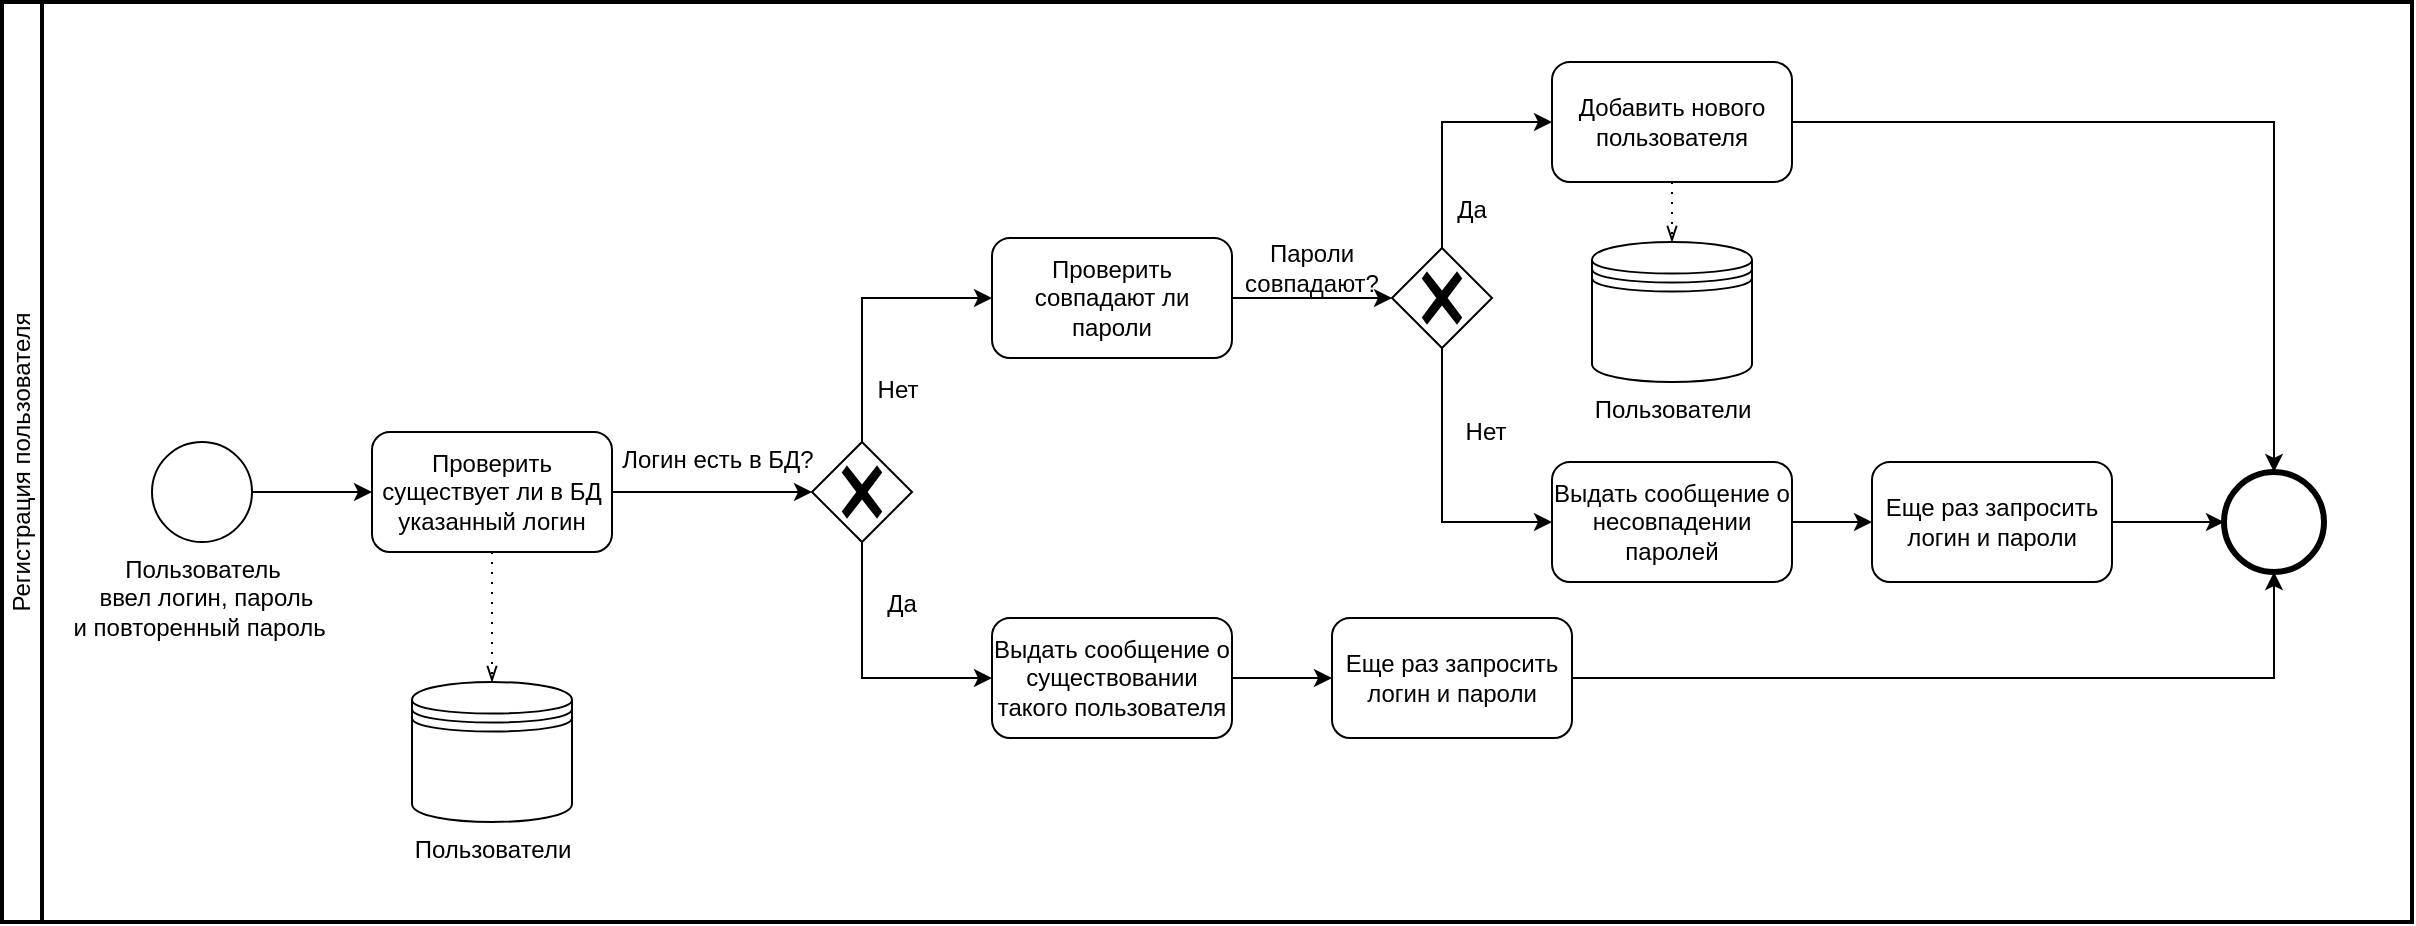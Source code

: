 <mxfile version="21.7.2" type="device" pages="4">
  <diagram id="IUHKwbi85G6vIOEi7Q5l" name="Регистрация">
    <mxGraphModel dx="880" dy="1647" grid="1" gridSize="10" guides="1" tooltips="1" connect="1" arrows="1" fold="1" page="1" pageScale="1" pageWidth="827" pageHeight="1169" math="0" shadow="0">
      <root>
        <mxCell id="0" />
        <mxCell id="1" parent="0" />
        <mxCell id="EwfSzefw4MP4dSd5RLJB-1" value="Регистрация пользователя" style="swimlane;html=1;startSize=20;fontStyle=0;collapsible=0;horizontal=0;swimlaneLine=1;swimlaneFillColor=#ffffff;strokeWidth=2;whiteSpace=wrap;container=0;" vertex="1" parent="1">
          <mxGeometry x="105" y="-290" width="1205" height="460" as="geometry" />
        </mxCell>
        <mxCell id="Vr6z5nPlAouedCiL75sB-1" value="Пользователи" style="shape=datastore;html=1;labelPosition=center;verticalLabelPosition=bottom;align=center;verticalAlign=top;" vertex="1" parent="EwfSzefw4MP4dSd5RLJB-1">
          <mxGeometry x="795" y="120" width="80" height="70" as="geometry" />
        </mxCell>
        <mxCell id="EwfSzefw4MP4dSd5RLJB-30" value="Выдать сообщение о несовпадении паролей" style="rounded=1;whiteSpace=wrap;html=1;" vertex="1" parent="EwfSzefw4MP4dSd5RLJB-1">
          <mxGeometry x="775" y="230" width="120" height="60" as="geometry" />
        </mxCell>
        <mxCell id="EwfSzefw4MP4dSd5RLJB-31" value="Еще раз запросить логин и пароли" style="rounded=1;whiteSpace=wrap;html=1;" vertex="1" parent="EwfSzefw4MP4dSd5RLJB-1">
          <mxGeometry x="935" y="230" width="120" height="60" as="geometry" />
        </mxCell>
        <mxCell id="EwfSzefw4MP4dSd5RLJB-29" style="edgeStyle=orthogonalEdgeStyle;rounded=0;orthogonalLoop=1;jettySize=auto;html=1;exitX=1;exitY=0.5;exitDx=0;exitDy=0;entryX=0;entryY=0.5;entryDx=0;entryDy=0;" edge="1" parent="EwfSzefw4MP4dSd5RLJB-1" source="EwfSzefw4MP4dSd5RLJB-30" target="EwfSzefw4MP4dSd5RLJB-31">
          <mxGeometry relative="1" as="geometry" />
        </mxCell>
        <mxCell id="EwfSzefw4MP4dSd5RLJB-2" value="" style="points=[[0.145,0.145,0],[0.5,0,0],[0.855,0.145,0],[1,0.5,0],[0.855,0.855,0],[0.5,1,0],[0.145,0.855,0],[0,0.5,0]];shape=mxgraph.bpmn.event;html=1;verticalLabelPosition=bottom;labelBackgroundColor=#ffffff;verticalAlign=top;align=center;perimeter=ellipsePerimeter;outlineConnect=0;aspect=fixed;outline=end;symbol=terminate2;" vertex="1" parent="EwfSzefw4MP4dSd5RLJB-1">
          <mxGeometry x="1111" y="235" width="50" height="50" as="geometry" />
        </mxCell>
        <mxCell id="EwfSzefw4MP4dSd5RLJB-26" style="edgeStyle=orthogonalEdgeStyle;rounded=0;orthogonalLoop=1;jettySize=auto;html=1;exitX=1;exitY=0.5;exitDx=0;exitDy=0;" edge="1" parent="EwfSzefw4MP4dSd5RLJB-1" source="EwfSzefw4MP4dSd5RLJB-31" target="EwfSzefw4MP4dSd5RLJB-2">
          <mxGeometry relative="1" as="geometry" />
        </mxCell>
        <mxCell id="Vr6z5nPlAouedCiL75sB-3" value="Нет" style="text;html=1;strokeColor=none;fillColor=none;align=center;verticalAlign=middle;whiteSpace=wrap;rounded=0;" vertex="1" parent="EwfSzefw4MP4dSd5RLJB-1">
          <mxGeometry x="712" y="200" width="60" height="30" as="geometry" />
        </mxCell>
        <mxCell id="tXUPGV1lvrhoMyv2mvbn-11" style="edgeStyle=orthogonalEdgeStyle;rounded=0;orthogonalLoop=1;jettySize=auto;html=1;exitX=1;exitY=0.5;exitDx=0;exitDy=0;" edge="1" parent="EwfSzefw4MP4dSd5RLJB-1" source="tXUPGV1lvrhoMyv2mvbn-9" target="EwfSzefw4MP4dSd5RLJB-2">
          <mxGeometry relative="1" as="geometry" />
        </mxCell>
        <mxCell id="tXUPGV1lvrhoMyv2mvbn-9" value="Еще раз запросить логин и пароли" style="rounded=1;whiteSpace=wrap;html=1;" vertex="1" parent="EwfSzefw4MP4dSd5RLJB-1">
          <mxGeometry x="665" y="308" width="120" height="60" as="geometry" />
        </mxCell>
        <mxCell id="EwfSzefw4MP4dSd5RLJB-4" style="edgeStyle=orthogonalEdgeStyle;rounded=0;orthogonalLoop=1;jettySize=auto;html=1;exitX=1;exitY=0.5;exitDx=0;exitDy=0;exitPerimeter=0;" edge="1" parent="1" source="EwfSzefw4MP4dSd5RLJB-5" target="EwfSzefw4MP4dSd5RLJB-7">
          <mxGeometry relative="1" as="geometry" />
        </mxCell>
        <mxCell id="EwfSzefw4MP4dSd5RLJB-5" value="Пользователь&lt;br&gt;&amp;nbsp;ввел логин, пароль &lt;br&gt;и повторенный пароль&amp;nbsp;" style="points=[[0.145,0.145,0],[0.5,0,0],[0.855,0.145,0],[1,0.5,0],[0.855,0.855,0],[0.5,1,0],[0.145,0.855,0],[0,0.5,0]];shape=mxgraph.bpmn.event;html=1;verticalLabelPosition=bottom;labelBackgroundColor=#ffffff;verticalAlign=top;align=center;perimeter=ellipsePerimeter;outlineConnect=0;aspect=fixed;outline=standard;symbol=general;" vertex="1" parent="1">
          <mxGeometry x="180" y="-70" width="50" height="50" as="geometry" />
        </mxCell>
        <mxCell id="EwfSzefw4MP4dSd5RLJB-6" style="edgeStyle=orthogonalEdgeStyle;rounded=0;orthogonalLoop=1;jettySize=auto;html=1;exitX=1;exitY=0.5;exitDx=0;exitDy=0;" edge="1" parent="1" source="EwfSzefw4MP4dSd5RLJB-7" target="EwfSzefw4MP4dSd5RLJB-10">
          <mxGeometry relative="1" as="geometry" />
        </mxCell>
        <mxCell id="EwfSzefw4MP4dSd5RLJB-7" value="Проверить существует ли в БД указанный логин" style="rounded=1;whiteSpace=wrap;html=1;" vertex="1" parent="1">
          <mxGeometry x="290" y="-75" width="120" height="60" as="geometry" />
        </mxCell>
        <mxCell id="EwfSzefw4MP4dSd5RLJB-8" style="edgeStyle=orthogonalEdgeStyle;rounded=0;orthogonalLoop=1;jettySize=auto;html=1;exitX=0.5;exitY=1;exitDx=0;exitDy=0;exitPerimeter=0;entryX=0;entryY=0.5;entryDx=0;entryDy=0;" edge="1" parent="1" source="EwfSzefw4MP4dSd5RLJB-10" target="EwfSzefw4MP4dSd5RLJB-15">
          <mxGeometry relative="1" as="geometry" />
        </mxCell>
        <mxCell id="EwfSzefw4MP4dSd5RLJB-9" style="edgeStyle=orthogonalEdgeStyle;rounded=0;orthogonalLoop=1;jettySize=auto;html=1;exitX=0.5;exitY=0;exitDx=0;exitDy=0;exitPerimeter=0;entryX=0;entryY=0.5;entryDx=0;entryDy=0;" edge="1" parent="1" source="EwfSzefw4MP4dSd5RLJB-10" target="EwfSzefw4MP4dSd5RLJB-18">
          <mxGeometry relative="1" as="geometry" />
        </mxCell>
        <mxCell id="EwfSzefw4MP4dSd5RLJB-10" value="" style="points=[[0.25,0.25,0],[0.5,0,0],[0.75,0.25,0],[1,0.5,0],[0.75,0.75,0],[0.5,1,0],[0.25,0.75,0],[0,0.5,0]];shape=mxgraph.bpmn.gateway2;html=1;verticalLabelPosition=bottom;labelBackgroundColor=#ffffff;verticalAlign=top;align=center;perimeter=rhombusPerimeter;outlineConnect=0;outline=none;symbol=none;gwType=exclusive;" vertex="1" parent="1">
          <mxGeometry x="510" y="-70" width="50" height="50" as="geometry" />
        </mxCell>
        <mxCell id="EwfSzefw4MP4dSd5RLJB-11" value="Пользователи" style="shape=datastore;html=1;labelPosition=center;verticalLabelPosition=bottom;align=center;verticalAlign=top;" vertex="1" parent="1">
          <mxGeometry x="310" y="50" width="80" height="70" as="geometry" />
        </mxCell>
        <mxCell id="EwfSzefw4MP4dSd5RLJB-12" value="" style="edgeStyle=elbowEdgeStyle;fontSize=12;html=1;endFill=0;startFill=0;endSize=6;startSize=6;dashed=1;dashPattern=1 4;endArrow=openThin;startArrow=none;rounded=0;entryX=0.5;entryY=0;entryDx=0;entryDy=0;exitX=0.5;exitY=1;exitDx=0;exitDy=0;" edge="1" parent="1" source="EwfSzefw4MP4dSd5RLJB-7" target="EwfSzefw4MP4dSd5RLJB-11">
          <mxGeometry width="160" relative="1" as="geometry">
            <mxPoint x="440" y="-50" as="sourcePoint" />
            <mxPoint x="600" y="-50" as="targetPoint" />
          </mxGeometry>
        </mxCell>
        <mxCell id="EwfSzefw4MP4dSd5RLJB-13" value="Логин есть в БД?" style="text;html=1;strokeColor=none;fillColor=none;align=center;verticalAlign=middle;whiteSpace=wrap;rounded=0;" vertex="1" parent="1">
          <mxGeometry x="413" y="-76" width="100" height="30" as="geometry" />
        </mxCell>
        <mxCell id="EwfSzefw4MP4dSd5RLJB-14" value="Нет" style="text;html=1;strokeColor=none;fillColor=none;align=center;verticalAlign=middle;whiteSpace=wrap;rounded=0;" vertex="1" parent="1">
          <mxGeometry x="523" y="-111" width="60" height="30" as="geometry" />
        </mxCell>
        <mxCell id="tXUPGV1lvrhoMyv2mvbn-10" style="edgeStyle=orthogonalEdgeStyle;rounded=0;orthogonalLoop=1;jettySize=auto;html=1;exitX=1;exitY=0.5;exitDx=0;exitDy=0;" edge="1" parent="1" source="EwfSzefw4MP4dSd5RLJB-15" target="tXUPGV1lvrhoMyv2mvbn-9">
          <mxGeometry relative="1" as="geometry" />
        </mxCell>
        <mxCell id="EwfSzefw4MP4dSd5RLJB-15" value="Выдать сообщение о существовании такого пользователя" style="rounded=1;whiteSpace=wrap;html=1;" vertex="1" parent="1">
          <mxGeometry x="600" y="18" width="120" height="60" as="geometry" />
        </mxCell>
        <mxCell id="EwfSzefw4MP4dSd5RLJB-16" value="Да" style="text;html=1;strokeColor=none;fillColor=none;align=center;verticalAlign=middle;whiteSpace=wrap;rounded=0;" vertex="1" parent="1">
          <mxGeometry x="525" y="-4" width="60" height="30" as="geometry" />
        </mxCell>
        <mxCell id="EwfSzefw4MP4dSd5RLJB-17" style="edgeStyle=orthogonalEdgeStyle;rounded=0;orthogonalLoop=1;jettySize=auto;html=1;exitX=1;exitY=0.5;exitDx=0;exitDy=0;" edge="1" parent="1" source="EwfSzefw4MP4dSd5RLJB-18" target="EwfSzefw4MP4dSd5RLJB-23">
          <mxGeometry relative="1" as="geometry" />
        </mxCell>
        <mxCell id="EwfSzefw4MP4dSd5RLJB-18" value="Проверить совпадают ли пароли" style="rounded=1;whiteSpace=wrap;html=1;" vertex="1" parent="1">
          <mxGeometry x="600" y="-172" width="120" height="60" as="geometry" />
        </mxCell>
        <mxCell id="EwfSzefw4MP4dSd5RLJB-21" style="edgeStyle=orthogonalEdgeStyle;rounded=0;orthogonalLoop=1;jettySize=auto;html=1;exitX=0.5;exitY=0;exitDx=0;exitDy=0;exitPerimeter=0;entryX=0;entryY=0.5;entryDx=0;entryDy=0;" edge="1" parent="1" source="EwfSzefw4MP4dSd5RLJB-23" target="EwfSzefw4MP4dSd5RLJB-27">
          <mxGeometry relative="1" as="geometry">
            <Array as="points">
              <mxPoint x="825" y="-230" />
              <mxPoint x="880" y="-230" />
            </Array>
          </mxGeometry>
        </mxCell>
        <mxCell id="EwfSzefw4MP4dSd5RLJB-22" style="edgeStyle=orthogonalEdgeStyle;rounded=0;orthogonalLoop=1;jettySize=auto;html=1;exitX=0.5;exitY=1;exitDx=0;exitDy=0;exitPerimeter=0;entryX=0;entryY=0.5;entryDx=0;entryDy=0;" edge="1" parent="1" source="EwfSzefw4MP4dSd5RLJB-23" target="EwfSzefw4MP4dSd5RLJB-30">
          <mxGeometry relative="1" as="geometry" />
        </mxCell>
        <mxCell id="EwfSzefw4MP4dSd5RLJB-23" value="" style="points=[[0.25,0.25,0],[0.5,0,0],[0.75,0.25,0],[1,0.5,0],[0.75,0.75,0],[0.5,1,0],[0.25,0.75,0],[0,0.5,0]];shape=mxgraph.bpmn.gateway2;html=1;verticalLabelPosition=bottom;labelBackgroundColor=#ffffff;verticalAlign=top;align=center;perimeter=rhombusPerimeter;outlineConnect=0;outline=none;symbol=none;gwType=exclusive;" vertex="1" parent="1">
          <mxGeometry x="800" y="-167" width="50" height="50" as="geometry" />
        </mxCell>
        <mxCell id="EwfSzefw4MP4dSd5RLJB-24" value="Пароли совпадают?" style="text;html=1;strokeColor=none;fillColor=none;align=center;verticalAlign=middle;whiteSpace=wrap;rounded=0;" vertex="1" parent="1">
          <mxGeometry x="720" y="-172" width="80" height="30" as="geometry" />
        </mxCell>
        <mxCell id="EwfSzefw4MP4dSd5RLJB-25" style="edgeStyle=orthogonalEdgeStyle;rounded=0;orthogonalLoop=1;jettySize=auto;html=1;exitX=1;exitY=0.5;exitDx=0;exitDy=0;" edge="1" parent="1" source="EwfSzefw4MP4dSd5RLJB-27" target="EwfSzefw4MP4dSd5RLJB-2">
          <mxGeometry relative="1" as="geometry" />
        </mxCell>
        <mxCell id="EwfSzefw4MP4dSd5RLJB-27" value="Добавить нового пользователя" style="rounded=1;whiteSpace=wrap;html=1;" vertex="1" parent="1">
          <mxGeometry x="880" y="-260" width="120" height="60" as="geometry" />
        </mxCell>
        <mxCell id="EwfSzefw4MP4dSd5RLJB-28" value="Да" style="text;html=1;strokeColor=none;fillColor=none;align=center;verticalAlign=middle;whiteSpace=wrap;rounded=0;" vertex="1" parent="1">
          <mxGeometry x="810" y="-201" width="60" height="30" as="geometry" />
        </mxCell>
        <mxCell id="Vr6z5nPlAouedCiL75sB-2" value="" style="edgeStyle=elbowEdgeStyle;fontSize=12;html=1;endFill=0;startFill=0;endSize=6;startSize=6;dashed=1;dashPattern=1 4;endArrow=openThin;startArrow=none;rounded=0;entryX=0.5;entryY=0;entryDx=0;entryDy=0;exitX=0.5;exitY=1;exitDx=0;exitDy=0;" edge="1" parent="1" source="EwfSzefw4MP4dSd5RLJB-27" target="Vr6z5nPlAouedCiL75sB-1">
          <mxGeometry width="160" relative="1" as="geometry">
            <mxPoint x="670" y="-102" as="sourcePoint" />
            <mxPoint x="670" y="-80" as="targetPoint" />
            <Array as="points" />
          </mxGeometry>
        </mxCell>
      </root>
    </mxGraphModel>
  </diagram>
  <diagram id="RIQlFiLNW2LQsEdQqm2-" name="Авторизация">
    <mxGraphModel dx="880" dy="1647" grid="1" gridSize="10" guides="1" tooltips="1" connect="1" arrows="1" fold="1" page="1" pageScale="1" pageWidth="827" pageHeight="1169" math="0" shadow="0">
      <root>
        <mxCell id="0" />
        <mxCell id="1" parent="0" />
        <mxCell id="PmYdPgeI8VoJaGkIcccK-1" value="Авторизация пользователя" style="swimlane;html=1;startSize=20;fontStyle=0;collapsible=0;horizontal=0;swimlaneLine=1;swimlaneFillColor=#ffffff;strokeWidth=2;whiteSpace=wrap;container=0;" parent="1" vertex="1">
          <mxGeometry x="105" y="-290" width="1205" height="460" as="geometry" />
        </mxCell>
        <mxCell id="YvSCc1emTRpeOwC3bba1-1" value="Еще раз запросить логин и пароль" style="rounded=1;whiteSpace=wrap;html=1;" vertex="1" parent="PmYdPgeI8VoJaGkIcccK-1">
          <mxGeometry x="660" y="308" width="120" height="60" as="geometry" />
        </mxCell>
        <mxCell id="PmYdPgeI8VoJaGkIcccK-28" value="" style="points=[[0.145,0.145,0],[0.5,0,0],[0.855,0.145,0],[1,0.5,0],[0.855,0.855,0],[0.5,1,0],[0.145,0.855,0],[0,0.5,0]];shape=mxgraph.bpmn.event;html=1;verticalLabelPosition=bottom;labelBackgroundColor=#ffffff;verticalAlign=top;align=center;perimeter=ellipsePerimeter;outlineConnect=0;aspect=fixed;outline=end;symbol=terminate2;" parent="1" vertex="1">
          <mxGeometry x="1220" y="-85" width="50" height="50" as="geometry" />
        </mxCell>
        <mxCell id="PmYdPgeI8VoJaGkIcccK-2" style="edgeStyle=orthogonalEdgeStyle;rounded=0;orthogonalLoop=1;jettySize=auto;html=1;exitX=1;exitY=0.5;exitDx=0;exitDy=0;exitPerimeter=0;" parent="1" source="PmYdPgeI8VoJaGkIcccK-3" target="PmYdPgeI8VoJaGkIcccK-5" edge="1">
          <mxGeometry relative="1" as="geometry" />
        </mxCell>
        <mxCell id="PmYdPgeI8VoJaGkIcccK-3" value="Пользователь&lt;br&gt;&amp;nbsp;ввел логин и пароль" style="points=[[0.145,0.145,0],[0.5,0,0],[0.855,0.145,0],[1,0.5,0],[0.855,0.855,0],[0.5,1,0],[0.145,0.855,0],[0,0.5,0]];shape=mxgraph.bpmn.event;html=1;verticalLabelPosition=bottom;labelBackgroundColor=#ffffff;verticalAlign=top;align=center;perimeter=ellipsePerimeter;outlineConnect=0;aspect=fixed;outline=standard;symbol=general;" parent="1" vertex="1">
          <mxGeometry x="180" y="-70" width="50" height="50" as="geometry" />
        </mxCell>
        <mxCell id="PmYdPgeI8VoJaGkIcccK-4" style="edgeStyle=orthogonalEdgeStyle;rounded=0;orthogonalLoop=1;jettySize=auto;html=1;exitX=1;exitY=0.5;exitDx=0;exitDy=0;" parent="1" source="PmYdPgeI8VoJaGkIcccK-5" target="PmYdPgeI8VoJaGkIcccK-8" edge="1">
          <mxGeometry relative="1" as="geometry" />
        </mxCell>
        <mxCell id="PmYdPgeI8VoJaGkIcccK-5" value="Проверить существует ли в БД указанный логин" style="rounded=1;whiteSpace=wrap;html=1;" parent="1" vertex="1">
          <mxGeometry x="290" y="-75" width="120" height="60" as="geometry" />
        </mxCell>
        <mxCell id="PmYdPgeI8VoJaGkIcccK-7" style="edgeStyle=orthogonalEdgeStyle;rounded=0;orthogonalLoop=1;jettySize=auto;html=1;exitX=0.5;exitY=1;exitDx=0;exitDy=0;exitPerimeter=0;entryX=0;entryY=0.5;entryDx=0;entryDy=0;" parent="1" source="PmYdPgeI8VoJaGkIcccK-8" target="PmYdPgeI8VoJaGkIcccK-16" edge="1">
          <mxGeometry relative="1" as="geometry" />
        </mxCell>
        <mxCell id="CYoVMvIudSAeFREk5mlt-17" style="edgeStyle=orthogonalEdgeStyle;rounded=0;orthogonalLoop=1;jettySize=auto;html=1;exitX=0.5;exitY=0;exitDx=0;exitDy=0;exitPerimeter=0;entryX=0;entryY=0.5;entryDx=0;entryDy=0;" parent="1" source="PmYdPgeI8VoJaGkIcccK-8" target="CYoVMvIudSAeFREk5mlt-7" edge="1">
          <mxGeometry relative="1" as="geometry" />
        </mxCell>
        <mxCell id="PmYdPgeI8VoJaGkIcccK-8" value="" style="points=[[0.25,0.25,0],[0.5,0,0],[0.75,0.25,0],[1,0.5,0],[0.75,0.75,0],[0.5,1,0],[0.25,0.75,0],[0,0.5,0]];shape=mxgraph.bpmn.gateway2;html=1;verticalLabelPosition=bottom;labelBackgroundColor=#ffffff;verticalAlign=top;align=center;perimeter=rhombusPerimeter;outlineConnect=0;outline=none;symbol=none;gwType=exclusive;" parent="1" vertex="1">
          <mxGeometry x="510" y="-70" width="50" height="50" as="geometry" />
        </mxCell>
        <mxCell id="PmYdPgeI8VoJaGkIcccK-9" value="Пользователи" style="shape=datastore;html=1;labelPosition=center;verticalLabelPosition=bottom;align=center;verticalAlign=top;" parent="1" vertex="1">
          <mxGeometry x="310" y="50" width="80" height="70" as="geometry" />
        </mxCell>
        <mxCell id="PmYdPgeI8VoJaGkIcccK-10" value="" style="edgeStyle=elbowEdgeStyle;fontSize=12;html=1;endFill=0;startFill=0;endSize=6;startSize=6;dashed=1;dashPattern=1 4;endArrow=openThin;startArrow=none;rounded=0;entryX=0.5;entryY=0;entryDx=0;entryDy=0;exitX=0.5;exitY=1;exitDx=0;exitDy=0;" parent="1" source="PmYdPgeI8VoJaGkIcccK-5" target="PmYdPgeI8VoJaGkIcccK-9" edge="1">
          <mxGeometry width="160" relative="1" as="geometry">
            <mxPoint x="440" y="-50" as="sourcePoint" />
            <mxPoint x="600" y="-50" as="targetPoint" />
          </mxGeometry>
        </mxCell>
        <mxCell id="PmYdPgeI8VoJaGkIcccK-11" value="Логин есть в БД?" style="text;html=1;strokeColor=none;fillColor=none;align=center;verticalAlign=middle;whiteSpace=wrap;rounded=0;" parent="1" vertex="1">
          <mxGeometry x="413" y="-76" width="100" height="30" as="geometry" />
        </mxCell>
        <mxCell id="PmYdPgeI8VoJaGkIcccK-14" value="Да" style="text;html=1;strokeColor=none;fillColor=none;align=center;verticalAlign=middle;whiteSpace=wrap;rounded=0;" parent="1" vertex="1">
          <mxGeometry x="523" y="-111" width="60" height="30" as="geometry" />
        </mxCell>
        <mxCell id="YvSCc1emTRpeOwC3bba1-2" style="edgeStyle=orthogonalEdgeStyle;rounded=0;orthogonalLoop=1;jettySize=auto;html=1;exitX=1;exitY=0.5;exitDx=0;exitDy=0;" edge="1" parent="1" source="PmYdPgeI8VoJaGkIcccK-16" target="YvSCc1emTRpeOwC3bba1-1">
          <mxGeometry relative="1" as="geometry" />
        </mxCell>
        <mxCell id="PmYdPgeI8VoJaGkIcccK-16" value="Выдать сообщение о некорректности логина" style="rounded=1;whiteSpace=wrap;html=1;" parent="1" vertex="1">
          <mxGeometry x="600" y="18" width="120" height="60" as="geometry" />
        </mxCell>
        <mxCell id="PmYdPgeI8VoJaGkIcccK-17" value="Нет" style="text;html=1;strokeColor=none;fillColor=none;align=center;verticalAlign=middle;whiteSpace=wrap;rounded=0;" parent="1" vertex="1">
          <mxGeometry x="525" y="-4" width="60" height="30" as="geometry" />
        </mxCell>
        <mxCell id="CYoVMvIudSAeFREk5mlt-13" style="edgeStyle=orthogonalEdgeStyle;rounded=0;orthogonalLoop=1;jettySize=auto;html=1;exitX=1;exitY=0.5;exitDx=0;exitDy=0;" parent="1" source="CYoVMvIudSAeFREk5mlt-7" target="CYoVMvIudSAeFREk5mlt-12" edge="1">
          <mxGeometry relative="1" as="geometry" />
        </mxCell>
        <mxCell id="CYoVMvIudSAeFREk5mlt-7" value="Проверить соответствует ли пароль логину&amp;nbsp;" style="rounded=1;whiteSpace=wrap;html=1;" parent="1" vertex="1">
          <mxGeometry x="600" y="-172" width="120" height="60" as="geometry" />
        </mxCell>
        <mxCell id="CYoVMvIudSAeFREk5mlt-9" value="Пользователи" style="shape=datastore;html=1;labelPosition=center;verticalLabelPosition=bottom;align=center;verticalAlign=top;" parent="1" vertex="1">
          <mxGeometry x="620" y="-90" width="80" height="70" as="geometry" />
        </mxCell>
        <mxCell id="CYoVMvIudSAeFREk5mlt-11" value="" style="edgeStyle=elbowEdgeStyle;fontSize=12;html=1;endFill=0;startFill=0;endSize=6;startSize=6;dashed=1;dashPattern=1 4;endArrow=openThin;startArrow=none;rounded=0;entryX=0.5;entryY=0;entryDx=0;entryDy=0;exitX=0.5;exitY=1;exitDx=0;exitDy=0;" parent="1" source="CYoVMvIudSAeFREk5mlt-7" target="CYoVMvIudSAeFREk5mlt-9" edge="1">
          <mxGeometry width="160" relative="1" as="geometry">
            <mxPoint x="360" y="-5" as="sourcePoint" />
            <mxPoint x="360" y="60" as="targetPoint" />
            <Array as="points" />
          </mxGeometry>
        </mxCell>
        <mxCell id="CYoVMvIudSAeFREk5mlt-19" style="edgeStyle=orthogonalEdgeStyle;rounded=0;orthogonalLoop=1;jettySize=auto;html=1;exitX=0.5;exitY=0;exitDx=0;exitDy=0;exitPerimeter=0;entryX=0;entryY=0.5;entryDx=0;entryDy=0;" parent="1" source="CYoVMvIudSAeFREk5mlt-12" target="CYoVMvIudSAeFREk5mlt-18" edge="1">
          <mxGeometry relative="1" as="geometry">
            <Array as="points">
              <mxPoint x="825" y="-230" />
              <mxPoint x="880" y="-230" />
            </Array>
          </mxGeometry>
        </mxCell>
        <mxCell id="CYoVMvIudSAeFREk5mlt-29" style="edgeStyle=orthogonalEdgeStyle;rounded=0;orthogonalLoop=1;jettySize=auto;html=1;exitX=0.5;exitY=1;exitDx=0;exitDy=0;exitPerimeter=0;entryX=0;entryY=0.5;entryDx=0;entryDy=0;" parent="1" source="CYoVMvIudSAeFREk5mlt-12" target="CYoVMvIudSAeFREk5mlt-28" edge="1">
          <mxGeometry relative="1" as="geometry" />
        </mxCell>
        <mxCell id="CYoVMvIudSAeFREk5mlt-12" value="" style="points=[[0.25,0.25,0],[0.5,0,0],[0.75,0.25,0],[1,0.5,0],[0.75,0.75,0],[0.5,1,0],[0.25,0.75,0],[0,0.5,0]];shape=mxgraph.bpmn.gateway2;html=1;verticalLabelPosition=bottom;labelBackgroundColor=#ffffff;verticalAlign=top;align=center;perimeter=rhombusPerimeter;outlineConnect=0;outline=none;symbol=none;gwType=exclusive;" parent="1" vertex="1">
          <mxGeometry x="800" y="-167" width="50" height="50" as="geometry" />
        </mxCell>
        <mxCell id="CYoVMvIudSAeFREk5mlt-16" value="Правильный ли пароль?" style="text;html=1;strokeColor=none;fillColor=none;align=center;verticalAlign=middle;whiteSpace=wrap;rounded=0;" parent="1" vertex="1">
          <mxGeometry x="720" y="-172" width="80" height="30" as="geometry" />
        </mxCell>
        <mxCell id="CYoVMvIudSAeFREk5mlt-32" style="edgeStyle=orthogonalEdgeStyle;rounded=0;orthogonalLoop=1;jettySize=auto;html=1;exitX=1;exitY=0.5;exitDx=0;exitDy=0;" parent="1" source="CYoVMvIudSAeFREk5mlt-18" target="PmYdPgeI8VoJaGkIcccK-28" edge="1">
          <mxGeometry relative="1" as="geometry" />
        </mxCell>
        <mxCell id="CYoVMvIudSAeFREk5mlt-33" style="edgeStyle=orthogonalEdgeStyle;rounded=0;orthogonalLoop=1;jettySize=auto;html=1;exitX=1;exitY=0.5;exitDx=0;exitDy=0;" parent="1" source="CYoVMvIudSAeFREk5mlt-30" target="PmYdPgeI8VoJaGkIcccK-28" edge="1">
          <mxGeometry relative="1" as="geometry" />
        </mxCell>
        <mxCell id="CYoVMvIudSAeFREk5mlt-18" value="Дать доступ пользователю к личному кабинету" style="rounded=1;whiteSpace=wrap;html=1;" parent="1" vertex="1">
          <mxGeometry x="880" y="-260" width="120" height="60" as="geometry" />
        </mxCell>
        <mxCell id="CYoVMvIudSAeFREk5mlt-20" value="Да" style="text;html=1;strokeColor=none;fillColor=none;align=center;verticalAlign=middle;whiteSpace=wrap;rounded=0;" parent="1" vertex="1">
          <mxGeometry x="810" y="-201" width="60" height="30" as="geometry" />
        </mxCell>
        <mxCell id="CYoVMvIudSAeFREk5mlt-31" style="edgeStyle=orthogonalEdgeStyle;rounded=0;orthogonalLoop=1;jettySize=auto;html=1;exitX=1;exitY=0.5;exitDx=0;exitDy=0;entryX=0;entryY=0.5;entryDx=0;entryDy=0;" parent="1" source="CYoVMvIudSAeFREk5mlt-28" target="CYoVMvIudSAeFREk5mlt-30" edge="1">
          <mxGeometry relative="1" as="geometry" />
        </mxCell>
        <mxCell id="CYoVMvIudSAeFREk5mlt-28" value="Выдать сообщение о некорректности пароля" style="rounded=1;whiteSpace=wrap;html=1;" parent="1" vertex="1">
          <mxGeometry x="880" y="-90" width="120" height="60" as="geometry" />
        </mxCell>
        <mxCell id="CYoVMvIudSAeFREk5mlt-30" value="Еще раз запросить логин и пароль" style="rounded=1;whiteSpace=wrap;html=1;" parent="1" vertex="1">
          <mxGeometry x="1040" y="-90" width="120" height="60" as="geometry" />
        </mxCell>
        <mxCell id="YvSCc1emTRpeOwC3bba1-3" style="edgeStyle=orthogonalEdgeStyle;rounded=0;orthogonalLoop=1;jettySize=auto;html=1;exitX=1;exitY=0.5;exitDx=0;exitDy=0;entryX=0.5;entryY=1;entryDx=0;entryDy=0;entryPerimeter=0;" edge="1" parent="1" source="YvSCc1emTRpeOwC3bba1-1" target="PmYdPgeI8VoJaGkIcccK-28">
          <mxGeometry relative="1" as="geometry" />
        </mxCell>
      </root>
    </mxGraphModel>
  </diagram>
  <diagram id="JgWmcChnruEpAp_GRVAy" name="Добавление на книжную полку">
    <mxGraphModel dx="880" dy="478" grid="1" gridSize="10" guides="1" tooltips="1" connect="1" arrows="1" fold="1" page="1" pageScale="1" pageWidth="827" pageHeight="1169" math="0" shadow="0">
      <root>
        <mxCell id="0" />
        <mxCell id="1" parent="0" />
        <mxCell id="wkkCPabIOAsNCVglUYBx-15" value="Добавление книги на &quot;книжную полку&quot;" style="swimlane;html=1;startSize=20;fontStyle=0;collapsible=0;horizontal=0;swimlaneLine=1;swimlaneFillColor=#ffffff;strokeWidth=2;whiteSpace=wrap;" parent="1" vertex="1">
          <mxGeometry x="120" y="180" width="1020" height="370" as="geometry" />
        </mxCell>
        <mxCell id="wkkCPabIOAsNCVglUYBx-26" style="edgeStyle=orthogonalEdgeStyle;rounded=0;orthogonalLoop=1;jettySize=auto;html=1;exitX=1;exitY=0.5;exitDx=0;exitDy=0;exitPerimeter=0;" parent="wkkCPabIOAsNCVglUYBx-15" source="wkkCPabIOAsNCVglUYBx-18" target="wkkCPabIOAsNCVglUYBx-24" edge="1">
          <mxGeometry relative="1" as="geometry" />
        </mxCell>
        <mxCell id="wkkCPabIOAsNCVglUYBx-18" value="Пользователь&lt;br&gt;&amp;nbsp;использовал &lt;br&gt;поиск книг" style="points=[[0.145,0.145,0],[0.5,0,0],[0.855,0.145,0],[1,0.5,0],[0.855,0.855,0],[0.5,1,0],[0.145,0.855,0],[0,0.5,0]];shape=mxgraph.bpmn.event;html=1;verticalLabelPosition=bottom;labelBackgroundColor=#ffffff;verticalAlign=top;align=center;perimeter=ellipsePerimeter;outlineConnect=0;aspect=fixed;outline=standard;symbol=general;" parent="wkkCPabIOAsNCVglUYBx-15" vertex="1">
          <mxGeometry x="70" y="140" width="50" height="50" as="geometry" />
        </mxCell>
        <mxCell id="wkkCPabIOAsNCVglUYBx-33" style="edgeStyle=orthogonalEdgeStyle;rounded=0;orthogonalLoop=1;jettySize=auto;html=1;exitX=1;exitY=0.5;exitDx=0;exitDy=0;" parent="wkkCPabIOAsNCVglUYBx-15" source="wkkCPabIOAsNCVglUYBx-24" target="wkkCPabIOAsNCVglUYBx-27" edge="1">
          <mxGeometry relative="1" as="geometry" />
        </mxCell>
        <mxCell id="wkkCPabIOAsNCVglUYBx-24" value="Выполнить поиск подходящих книг" style="rounded=1;whiteSpace=wrap;html=1;" parent="wkkCPabIOAsNCVglUYBx-15" vertex="1">
          <mxGeometry x="180" y="135" width="120" height="60" as="geometry" />
        </mxCell>
        <mxCell id="wkkCPabIOAsNCVglUYBx-36" style="edgeStyle=orthogonalEdgeStyle;rounded=0;orthogonalLoop=1;jettySize=auto;html=1;exitX=0.5;exitY=0;exitDx=0;exitDy=0;exitPerimeter=0;entryX=0;entryY=0.5;entryDx=0;entryDy=0;" parent="wkkCPabIOAsNCVglUYBx-15" source="wkkCPabIOAsNCVglUYBx-27" target="wkkCPabIOAsNCVglUYBx-35" edge="1">
          <mxGeometry relative="1" as="geometry" />
        </mxCell>
        <mxCell id="wkkCPabIOAsNCVglUYBx-53" style="edgeStyle=orthogonalEdgeStyle;rounded=0;orthogonalLoop=1;jettySize=auto;html=1;exitX=0.5;exitY=1;exitDx=0;exitDy=0;exitPerimeter=0;entryX=0;entryY=0.5;entryDx=0;entryDy=0;" parent="wkkCPabIOAsNCVglUYBx-15" source="wkkCPabIOAsNCVglUYBx-27" target="wkkCPabIOAsNCVglUYBx-52" edge="1">
          <mxGeometry relative="1" as="geometry" />
        </mxCell>
        <mxCell id="wkkCPabIOAsNCVglUYBx-27" value="" style="points=[[0.25,0.25,0],[0.5,0,0],[0.75,0.25,0],[1,0.5,0],[0.75,0.75,0],[0.5,1,0],[0.25,0.75,0],[0,0.5,0]];shape=mxgraph.bpmn.gateway2;html=1;verticalLabelPosition=bottom;labelBackgroundColor=#ffffff;verticalAlign=top;align=center;perimeter=rhombusPerimeter;outlineConnect=0;outline=none;symbol=none;gwType=exclusive;" parent="wkkCPabIOAsNCVglUYBx-15" vertex="1">
          <mxGeometry x="400" y="140" width="50" height="50" as="geometry" />
        </mxCell>
        <mxCell id="wkkCPabIOAsNCVglUYBx-28" value="Книги" style="shape=datastore;html=1;labelPosition=center;verticalLabelPosition=bottom;align=center;verticalAlign=top;" parent="wkkCPabIOAsNCVglUYBx-15" vertex="1">
          <mxGeometry x="200" y="260" width="80" height="70" as="geometry" />
        </mxCell>
        <mxCell id="wkkCPabIOAsNCVglUYBx-31" value="" style="edgeStyle=elbowEdgeStyle;fontSize=12;html=1;endFill=0;startFill=0;endSize=6;startSize=6;dashed=1;dashPattern=1 4;endArrow=openThin;startArrow=none;rounded=0;entryX=0.5;entryY=0;entryDx=0;entryDy=0;exitX=0.5;exitY=1;exitDx=0;exitDy=0;" parent="wkkCPabIOAsNCVglUYBx-15" source="wkkCPabIOAsNCVglUYBx-24" target="wkkCPabIOAsNCVglUYBx-28" edge="1">
          <mxGeometry width="160" relative="1" as="geometry">
            <mxPoint x="330" y="160" as="sourcePoint" />
            <mxPoint x="490" y="160" as="targetPoint" />
          </mxGeometry>
        </mxCell>
        <mxCell id="wkkCPabIOAsNCVglUYBx-34" value="Есть подходящие книги?" style="text;html=1;strokeColor=none;fillColor=none;align=center;verticalAlign=middle;whiteSpace=wrap;rounded=0;" parent="wkkCPabIOAsNCVglUYBx-15" vertex="1">
          <mxGeometry x="303" y="134" width="100" height="30" as="geometry" />
        </mxCell>
        <mxCell id="wkkCPabIOAsNCVglUYBx-57" style="edgeStyle=orthogonalEdgeStyle;rounded=0;orthogonalLoop=1;jettySize=auto;html=1;exitX=1;exitY=0.5;exitDx=0;exitDy=0;" parent="wkkCPabIOAsNCVglUYBx-15" source="wkkCPabIOAsNCVglUYBx-35" target="wkkCPabIOAsNCVglUYBx-65" edge="1">
          <mxGeometry relative="1" as="geometry">
            <mxPoint x="650" y="68" as="targetPoint" />
          </mxGeometry>
        </mxCell>
        <mxCell id="wkkCPabIOAsNCVglUYBx-35" value="Выдать пользователю список подходящих книг" style="rounded=1;whiteSpace=wrap;html=1;" parent="wkkCPabIOAsNCVglUYBx-15" vertex="1">
          <mxGeometry x="470" y="38" width="120" height="60" as="geometry" />
        </mxCell>
        <mxCell id="wkkCPabIOAsNCVglUYBx-39" value="Да" style="text;html=1;strokeColor=none;fillColor=none;align=center;verticalAlign=middle;whiteSpace=wrap;rounded=0;" parent="wkkCPabIOAsNCVglUYBx-15" vertex="1">
          <mxGeometry x="413" y="99" width="60" height="30" as="geometry" />
        </mxCell>
        <mxCell id="wkkCPabIOAsNCVglUYBx-70" style="edgeStyle=orthogonalEdgeStyle;rounded=0;orthogonalLoop=1;jettySize=auto;html=1;exitX=1;exitY=0.5;exitDx=0;exitDy=0;entryX=0.5;entryY=1;entryDx=0;entryDy=0;entryPerimeter=0;" parent="wkkCPabIOAsNCVglUYBx-15" source="wkkCPabIOAsNCVglUYBx-52" target="wkkCPabIOAsNCVglUYBx-69" edge="1">
          <mxGeometry relative="1" as="geometry" />
        </mxCell>
        <mxCell id="wkkCPabIOAsNCVglUYBx-52" value="Уведомить пользователя об отсутствии подходящих книг" style="rounded=1;whiteSpace=wrap;html=1;" parent="wkkCPabIOAsNCVglUYBx-15" vertex="1">
          <mxGeometry x="473" y="228" width="120" height="60" as="geometry" />
        </mxCell>
        <mxCell id="wkkCPabIOAsNCVglUYBx-54" value="Нет" style="text;html=1;strokeColor=none;fillColor=none;align=center;verticalAlign=middle;whiteSpace=wrap;rounded=0;" parent="wkkCPabIOAsNCVglUYBx-15" vertex="1">
          <mxGeometry x="415" y="206" width="60" height="30" as="geometry" />
        </mxCell>
        <mxCell id="wkkCPabIOAsNCVglUYBx-68" style="edgeStyle=orthogonalEdgeStyle;rounded=0;orthogonalLoop=1;jettySize=auto;html=1;exitX=1;exitY=0.5;exitDx=0;exitDy=0;exitPerimeter=0;entryX=0;entryY=0.5;entryDx=0;entryDy=0;" parent="wkkCPabIOAsNCVglUYBx-15" source="wkkCPabIOAsNCVglUYBx-65" target="wkkCPabIOAsNCVglUYBx-67" edge="1">
          <mxGeometry relative="1" as="geometry" />
        </mxCell>
        <mxCell id="wkkCPabIOAsNCVglUYBx-65" value="Пользователь &lt;br&gt;нажал кнопку&lt;br&gt;&quot;добавить на &lt;br&gt;книжную полку&quot;" style="points=[[0.145,0.145,0],[0.5,0,0],[0.855,0.145,0],[1,0.5,0],[0.855,0.855,0],[0.5,1,0],[0.145,0.855,0],[0,0.5,0]];shape=mxgraph.bpmn.event;html=1;verticalLabelPosition=bottom;labelBackgroundColor=#ffffff;verticalAlign=top;align=center;perimeter=ellipsePerimeter;outlineConnect=0;aspect=fixed;outline=throwing;symbol=general;" parent="wkkCPabIOAsNCVglUYBx-15" vertex="1">
          <mxGeometry x="647" y="43" width="50" height="50" as="geometry" />
        </mxCell>
        <mxCell id="wkkCPabIOAsNCVglUYBx-71" style="edgeStyle=orthogonalEdgeStyle;rounded=0;orthogonalLoop=1;jettySize=auto;html=1;exitX=1;exitY=0.5;exitDx=0;exitDy=0;" parent="wkkCPabIOAsNCVglUYBx-15" source="wkkCPabIOAsNCVglUYBx-67" target="wkkCPabIOAsNCVglUYBx-69" edge="1">
          <mxGeometry relative="1" as="geometry">
            <mxPoint x="940" y="68" as="targetPoint" />
          </mxGeometry>
        </mxCell>
        <mxCell id="vg6njimPEwzU38NmhO-N-2" style="edgeStyle=orthogonalEdgeStyle;rounded=0;orthogonalLoop=1;jettySize=auto;html=1;exitX=0.5;exitY=1;exitDx=0;exitDy=0;entryX=0.5;entryY=0;entryDx=0;entryDy=0;" edge="1" parent="wkkCPabIOAsNCVglUYBx-15" source="wkkCPabIOAsNCVglUYBx-67" target="vg6njimPEwzU38NmhO-N-1">
          <mxGeometry relative="1" as="geometry" />
        </mxCell>
        <mxCell id="wkkCPabIOAsNCVglUYBx-67" value="Добавить книгу на книжную полку" style="rounded=1;whiteSpace=wrap;html=1;" parent="wkkCPabIOAsNCVglUYBx-15" vertex="1">
          <mxGeometry x="760" y="38" width="120" height="60" as="geometry" />
        </mxCell>
        <mxCell id="wkkCPabIOAsNCVglUYBx-69" value="" style="points=[[0.145,0.145,0],[0.5,0,0],[0.855,0.145,0],[1,0.5,0],[0.855,0.855,0],[0.5,1,0],[0.145,0.855,0],[0,0.5,0]];shape=mxgraph.bpmn.event;html=1;verticalLabelPosition=bottom;labelBackgroundColor=#ffffff;verticalAlign=top;align=center;perimeter=ellipsePerimeter;outlineConnect=0;aspect=fixed;outline=end;symbol=terminate2;" parent="wkkCPabIOAsNCVglUYBx-15" vertex="1">
          <mxGeometry x="910" y="145" width="50" height="50" as="geometry" />
        </mxCell>
        <mxCell id="vg6njimPEwzU38NmhO-N-1" value="Книжная полка - книга" style="shape=datastore;html=1;labelPosition=center;verticalLabelPosition=bottom;align=center;verticalAlign=top;" vertex="1" parent="wkkCPabIOAsNCVglUYBx-15">
          <mxGeometry x="780" y="150" width="80" height="70" as="geometry" />
        </mxCell>
      </root>
    </mxGraphModel>
  </diagram>
  <diagram id="7CpJfF-UoYDWYOb3UZ06" name="Добавление книг администратором">
    <mxGraphModel dx="880" dy="1647" grid="1" gridSize="10" guides="1" tooltips="1" connect="1" arrows="1" fold="1" page="1" pageScale="1" pageWidth="827" pageHeight="1169" math="0" shadow="0">
      <root>
        <mxCell id="0" />
        <mxCell id="1" parent="0" />
        <mxCell id="RV0g-4J9XInlA4v7GrYy-1" value="Добавление книг администратором" style="swimlane;html=1;startSize=20;fontStyle=0;collapsible=0;horizontal=0;swimlaneLine=1;swimlaneFillColor=#ffffff;strokeWidth=2;whiteSpace=wrap;container=0;" vertex="1" parent="1">
          <mxGeometry x="100" y="-240" width="930" height="400" as="geometry" />
        </mxCell>
        <mxCell id="RV0g-4J9XInlA4v7GrYy-2" value="Еще раз запросить данные для добавления" style="rounded=1;whiteSpace=wrap;html=1;" vertex="1" parent="RV0g-4J9XInlA4v7GrYy-1">
          <mxGeometry x="670" y="258" width="120" height="60" as="geometry" />
        </mxCell>
        <mxCell id="RV0g-4J9XInlA4v7GrYy-3" value="" style="points=[[0.145,0.145,0],[0.5,0,0],[0.855,0.145,0],[1,0.5,0],[0.855,0.855,0],[0.5,1,0],[0.145,0.855,0],[0,0.5,0]];shape=mxgraph.bpmn.event;html=1;verticalLabelPosition=bottom;labelBackgroundColor=#ffffff;verticalAlign=top;align=center;perimeter=ellipsePerimeter;outlineConnect=0;aspect=fixed;outline=end;symbol=terminate2;" vertex="1" parent="RV0g-4J9XInlA4v7GrYy-1">
          <mxGeometry x="825" y="170" width="50" height="50" as="geometry" />
        </mxCell>
        <mxCell id="RV0g-4J9XInlA4v7GrYy-33" style="edgeStyle=orthogonalEdgeStyle;rounded=0;orthogonalLoop=1;jettySize=auto;html=1;exitX=1;exitY=0.5;exitDx=0;exitDy=0;entryX=0.5;entryY=1;entryDx=0;entryDy=0;entryPerimeter=0;" edge="1" parent="RV0g-4J9XInlA4v7GrYy-1" source="RV0g-4J9XInlA4v7GrYy-2" target="RV0g-4J9XInlA4v7GrYy-3">
          <mxGeometry relative="1" as="geometry" />
        </mxCell>
        <mxCell id="RV0g-4J9XInlA4v7GrYy-20" value="Книги" style="shape=datastore;html=1;labelPosition=center;verticalLabelPosition=bottom;align=center;verticalAlign=top;" vertex="1" parent="RV0g-4J9XInlA4v7GrYy-1">
          <mxGeometry x="520" y="160" width="80" height="70" as="geometry" />
        </mxCell>
        <mxCell id="RV0g-4J9XInlA4v7GrYy-4" style="edgeStyle=orthogonalEdgeStyle;rounded=0;orthogonalLoop=1;jettySize=auto;html=1;exitX=1;exitY=0.5;exitDx=0;exitDy=0;exitPerimeter=0;" edge="1" parent="1" source="RV0g-4J9XInlA4v7GrYy-5" target="RV0g-4J9XInlA4v7GrYy-7">
          <mxGeometry relative="1" as="geometry" />
        </mxCell>
        <mxCell id="RV0g-4J9XInlA4v7GrYy-5" value="Администратор &lt;br&gt;ввел данные для&lt;br&gt;добавления книги" style="points=[[0.145,0.145,0],[0.5,0,0],[0.855,0.145,0],[1,0.5,0],[0.855,0.855,0],[0.5,1,0],[0.145,0.855,0],[0,0.5,0]];shape=mxgraph.bpmn.event;html=1;verticalLabelPosition=bottom;labelBackgroundColor=#ffffff;verticalAlign=top;align=center;perimeter=ellipsePerimeter;outlineConnect=0;aspect=fixed;outline=standard;symbol=general;" vertex="1" parent="1">
          <mxGeometry x="180" y="-70" width="50" height="50" as="geometry" />
        </mxCell>
        <mxCell id="RV0g-4J9XInlA4v7GrYy-6" style="edgeStyle=orthogonalEdgeStyle;rounded=0;orthogonalLoop=1;jettySize=auto;html=1;exitX=1;exitY=0.5;exitDx=0;exitDy=0;" edge="1" parent="1" source="RV0g-4J9XInlA4v7GrYy-7" target="RV0g-4J9XInlA4v7GrYy-10">
          <mxGeometry relative="1" as="geometry" />
        </mxCell>
        <mxCell id="RV0g-4J9XInlA4v7GrYy-7" value="Проверить существует ли в БД такая книга" style="rounded=1;whiteSpace=wrap;html=1;" vertex="1" parent="1">
          <mxGeometry x="290" y="-75" width="120" height="60" as="geometry" />
        </mxCell>
        <mxCell id="RV0g-4J9XInlA4v7GrYy-8" style="edgeStyle=orthogonalEdgeStyle;rounded=0;orthogonalLoop=1;jettySize=auto;html=1;exitX=0.5;exitY=1;exitDx=0;exitDy=0;exitPerimeter=0;entryX=0;entryY=0.5;entryDx=0;entryDy=0;" edge="1" parent="1" source="RV0g-4J9XInlA4v7GrYy-10" target="RV0g-4J9XInlA4v7GrYy-16">
          <mxGeometry relative="1" as="geometry" />
        </mxCell>
        <mxCell id="RV0g-4J9XInlA4v7GrYy-9" style="edgeStyle=orthogonalEdgeStyle;rounded=0;orthogonalLoop=1;jettySize=auto;html=1;exitX=0.5;exitY=0;exitDx=0;exitDy=0;exitPerimeter=0;entryX=0;entryY=0.5;entryDx=0;entryDy=0;" edge="1" parent="1" source="RV0g-4J9XInlA4v7GrYy-10" target="RV0g-4J9XInlA4v7GrYy-19">
          <mxGeometry relative="1" as="geometry" />
        </mxCell>
        <mxCell id="RV0g-4J9XInlA4v7GrYy-10" value="" style="points=[[0.25,0.25,0],[0.5,0,0],[0.75,0.25,0],[1,0.5,0],[0.75,0.75,0],[0.5,1,0],[0.25,0.75,0],[0,0.5,0]];shape=mxgraph.bpmn.gateway2;html=1;verticalLabelPosition=bottom;labelBackgroundColor=#ffffff;verticalAlign=top;align=center;perimeter=rhombusPerimeter;outlineConnect=0;outline=none;symbol=none;gwType=exclusive;" vertex="1" parent="1">
          <mxGeometry x="510" y="-70" width="50" height="50" as="geometry" />
        </mxCell>
        <mxCell id="RV0g-4J9XInlA4v7GrYy-11" value="Книги" style="shape=datastore;html=1;labelPosition=center;verticalLabelPosition=bottom;align=center;verticalAlign=top;" vertex="1" parent="1">
          <mxGeometry x="310" y="50" width="80" height="70" as="geometry" />
        </mxCell>
        <mxCell id="RV0g-4J9XInlA4v7GrYy-12" value="" style="edgeStyle=elbowEdgeStyle;fontSize=12;html=1;endFill=0;startFill=0;endSize=6;startSize=6;dashed=1;dashPattern=1 4;endArrow=openThin;startArrow=none;rounded=0;entryX=0.5;entryY=0;entryDx=0;entryDy=0;exitX=0.5;exitY=1;exitDx=0;exitDy=0;" edge="1" parent="1" source="RV0g-4J9XInlA4v7GrYy-7" target="RV0g-4J9XInlA4v7GrYy-11">
          <mxGeometry width="160" relative="1" as="geometry">
            <mxPoint x="440" y="-50" as="sourcePoint" />
            <mxPoint x="600" y="-50" as="targetPoint" />
          </mxGeometry>
        </mxCell>
        <mxCell id="RV0g-4J9XInlA4v7GrYy-13" value="Книга есть в БД?" style="text;html=1;strokeColor=none;fillColor=none;align=center;verticalAlign=middle;whiteSpace=wrap;rounded=0;" vertex="1" parent="1">
          <mxGeometry x="413" y="-76" width="100" height="30" as="geometry" />
        </mxCell>
        <mxCell id="RV0g-4J9XInlA4v7GrYy-14" value="Нет" style="text;html=1;strokeColor=none;fillColor=none;align=center;verticalAlign=middle;whiteSpace=wrap;rounded=0;" vertex="1" parent="1">
          <mxGeometry x="523" y="-111" width="60" height="30" as="geometry" />
        </mxCell>
        <mxCell id="RV0g-4J9XInlA4v7GrYy-15" style="edgeStyle=orthogonalEdgeStyle;rounded=0;orthogonalLoop=1;jettySize=auto;html=1;exitX=1;exitY=0.5;exitDx=0;exitDy=0;" edge="1" parent="1" source="RV0g-4J9XInlA4v7GrYy-16" target="RV0g-4J9XInlA4v7GrYy-2">
          <mxGeometry relative="1" as="geometry" />
        </mxCell>
        <mxCell id="RV0g-4J9XInlA4v7GrYy-16" value="Выдать сообщение о существовании книги" style="rounded=1;whiteSpace=wrap;html=1;" vertex="1" parent="1">
          <mxGeometry x="600" y="18" width="120" height="60" as="geometry" />
        </mxCell>
        <mxCell id="RV0g-4J9XInlA4v7GrYy-17" value="Да" style="text;html=1;strokeColor=none;fillColor=none;align=center;verticalAlign=middle;whiteSpace=wrap;rounded=0;" vertex="1" parent="1">
          <mxGeometry x="525" y="-4" width="60" height="30" as="geometry" />
        </mxCell>
        <mxCell id="RV0g-4J9XInlA4v7GrYy-18" style="edgeStyle=orthogonalEdgeStyle;rounded=0;orthogonalLoop=1;jettySize=auto;html=1;exitX=1;exitY=0.5;exitDx=0;exitDy=0;" edge="1" parent="1" source="RV0g-4J9XInlA4v7GrYy-19" target="RV0g-4J9XInlA4v7GrYy-3">
          <mxGeometry relative="1" as="geometry">
            <mxPoint x="800" y="-142" as="targetPoint" />
          </mxGeometry>
        </mxCell>
        <mxCell id="RV0g-4J9XInlA4v7GrYy-19" value="Добавить новую книгу&amp;nbsp;" style="rounded=1;whiteSpace=wrap;html=1;" vertex="1" parent="1">
          <mxGeometry x="600" y="-172" width="120" height="60" as="geometry" />
        </mxCell>
        <mxCell id="RV0g-4J9XInlA4v7GrYy-21" value="" style="edgeStyle=elbowEdgeStyle;fontSize=12;html=1;endFill=0;startFill=0;endSize=6;startSize=6;dashed=1;dashPattern=1 4;endArrow=openThin;startArrow=none;rounded=0;entryX=0.5;entryY=0;entryDx=0;entryDy=0;exitX=0.5;exitY=1;exitDx=0;exitDy=0;" edge="1" parent="1" source="RV0g-4J9XInlA4v7GrYy-19" target="RV0g-4J9XInlA4v7GrYy-20">
          <mxGeometry width="160" relative="1" as="geometry">
            <mxPoint x="360" y="-5" as="sourcePoint" />
            <mxPoint x="360" y="60" as="targetPoint" />
            <Array as="points" />
          </mxGeometry>
        </mxCell>
      </root>
    </mxGraphModel>
  </diagram>
</mxfile>
